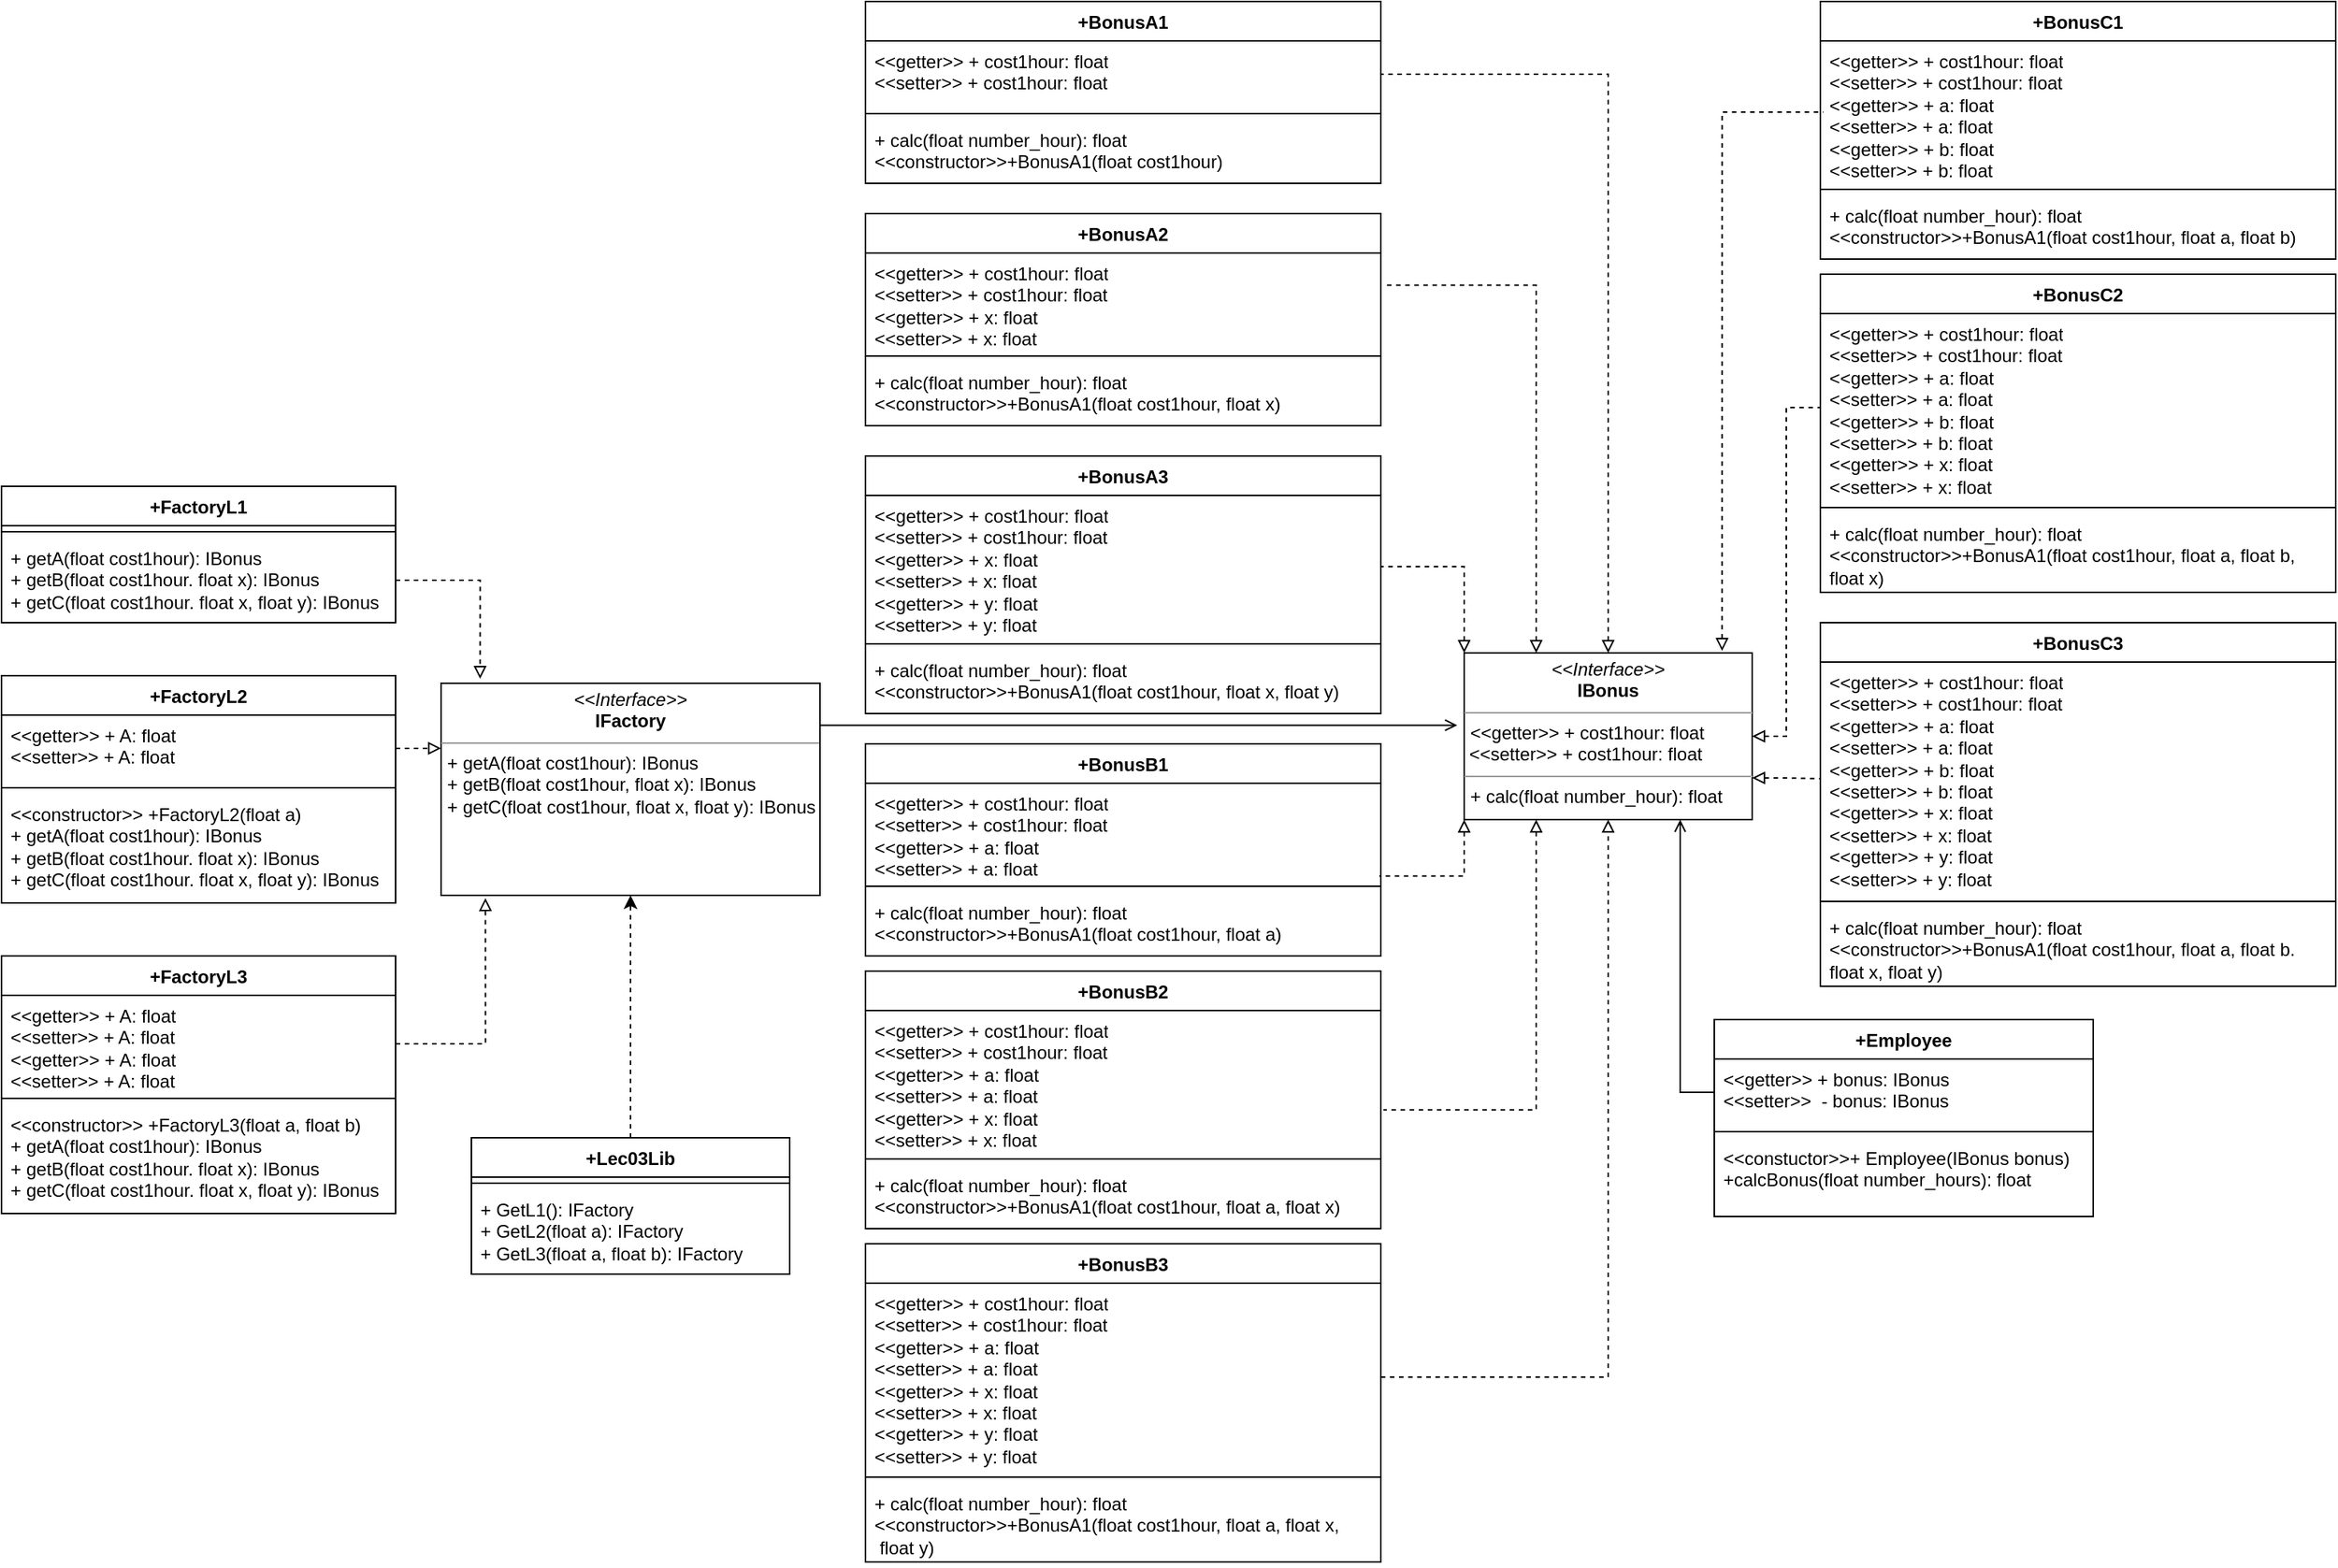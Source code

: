 <mxfile version="22.1.11" type="device">
  <diagram id="C5RBs43oDa-KdzZeNtuy" name="Page-1">
    <mxGraphModel dx="2061" dy="737" grid="1" gridSize="10" guides="1" tooltips="1" connect="1" arrows="1" fold="1" page="1" pageScale="1" pageWidth="827" pageHeight="1169" math="0" shadow="0">
      <root>
        <mxCell id="WIyWlLk6GJQsqaUBKTNV-0" />
        <mxCell id="WIyWlLk6GJQsqaUBKTNV-1" parent="WIyWlLk6GJQsqaUBKTNV-0" />
        <mxCell id="Y8AYKER-4ykgcsgwfJ3c-0" value="+BonusA1" style="swimlane;fontStyle=1;align=center;verticalAlign=top;childLayout=stackLayout;horizontal=1;startSize=26;horizontalStack=0;resizeParent=1;resizeParentMax=0;resizeLast=0;collapsible=1;marginBottom=0;whiteSpace=wrap;html=1;" parent="WIyWlLk6GJQsqaUBKTNV-1" vertex="1">
          <mxGeometry x="410" y="40" width="340" height="120" as="geometry" />
        </mxCell>
        <mxCell id="Y8AYKER-4ykgcsgwfJ3c-1" value="&amp;lt;&amp;lt;getter&amp;gt;&amp;gt; + cost1hour: float&lt;div style=&quot;border-color: var(--border-color);&quot;&gt;&amp;lt;&amp;lt;setter&amp;gt;&amp;gt; + cost1hour: float&lt;/div&gt;" style="text;strokeColor=none;fillColor=none;align=left;verticalAlign=top;spacingLeft=4;spacingRight=4;overflow=hidden;rotatable=0;points=[[0,0.5],[1,0.5]];portConstraint=eastwest;whiteSpace=wrap;html=1;" parent="Y8AYKER-4ykgcsgwfJ3c-0" vertex="1">
          <mxGeometry y="26" width="340" height="44" as="geometry" />
        </mxCell>
        <mxCell id="Y8AYKER-4ykgcsgwfJ3c-2" value="" style="line;strokeWidth=1;fillColor=none;align=left;verticalAlign=middle;spacingTop=-1;spacingLeft=3;spacingRight=3;rotatable=0;labelPosition=right;points=[];portConstraint=eastwest;strokeColor=inherit;" parent="Y8AYKER-4ykgcsgwfJ3c-0" vertex="1">
          <mxGeometry y="70" width="340" height="8" as="geometry" />
        </mxCell>
        <mxCell id="Y8AYKER-4ykgcsgwfJ3c-3" value="+ calc(float number_hour): float&lt;br&gt;&amp;lt;&amp;lt;constructor&amp;gt;&amp;gt;+BonusA1(float cost1hour)" style="text;strokeColor=none;fillColor=none;align=left;verticalAlign=top;spacingLeft=4;spacingRight=4;overflow=hidden;rotatable=0;points=[[0,0.5],[1,0.5]];portConstraint=eastwest;whiteSpace=wrap;html=1;" parent="Y8AYKER-4ykgcsgwfJ3c-0" vertex="1">
          <mxGeometry y="78" width="340" height="42" as="geometry" />
        </mxCell>
        <mxCell id="Y8AYKER-4ykgcsgwfJ3c-12" value="+BonusA2" style="swimlane;fontStyle=1;align=center;verticalAlign=top;childLayout=stackLayout;horizontal=1;startSize=26;horizontalStack=0;resizeParent=1;resizeParentMax=0;resizeLast=0;collapsible=1;marginBottom=0;whiteSpace=wrap;html=1;" parent="WIyWlLk6GJQsqaUBKTNV-1" vertex="1">
          <mxGeometry x="410" y="180" width="340" height="140" as="geometry" />
        </mxCell>
        <mxCell id="Y8AYKER-4ykgcsgwfJ3c-13" value="&amp;lt;&amp;lt;getter&amp;gt;&amp;gt; + cost1hour: float&lt;div style=&quot;border-color: var(--border-color);&quot;&gt;&amp;lt;&amp;lt;setter&amp;gt;&amp;gt; + cost1hour: float&lt;/div&gt;&amp;lt;&amp;lt;getter&amp;gt;&amp;gt; + x: float&lt;div style=&quot;border-color: var(--border-color);&quot;&gt;&amp;lt;&amp;lt;setter&amp;gt;&amp;gt; + x: float&lt;/div&gt;" style="text;strokeColor=none;fillColor=none;align=left;verticalAlign=top;spacingLeft=4;spacingRight=4;overflow=hidden;rotatable=0;points=[[0,0.5],[1,0.5]];portConstraint=eastwest;whiteSpace=wrap;html=1;" parent="Y8AYKER-4ykgcsgwfJ3c-12" vertex="1">
          <mxGeometry y="26" width="340" height="64" as="geometry" />
        </mxCell>
        <mxCell id="Y8AYKER-4ykgcsgwfJ3c-14" value="" style="line;strokeWidth=1;fillColor=none;align=left;verticalAlign=middle;spacingTop=-1;spacingLeft=3;spacingRight=3;rotatable=0;labelPosition=right;points=[];portConstraint=eastwest;strokeColor=inherit;" parent="Y8AYKER-4ykgcsgwfJ3c-12" vertex="1">
          <mxGeometry y="90" width="340" height="8" as="geometry" />
        </mxCell>
        <mxCell id="Y8AYKER-4ykgcsgwfJ3c-15" value="+ calc(float number_hour): float&lt;br&gt;&amp;lt;&amp;lt;constructor&amp;gt;&amp;gt;+BonusA1(float cost1hour, float x)" style="text;strokeColor=none;fillColor=none;align=left;verticalAlign=top;spacingLeft=4;spacingRight=4;overflow=hidden;rotatable=0;points=[[0,0.5],[1,0.5]];portConstraint=eastwest;whiteSpace=wrap;html=1;" parent="Y8AYKER-4ykgcsgwfJ3c-12" vertex="1">
          <mxGeometry y="98" width="340" height="42" as="geometry" />
        </mxCell>
        <mxCell id="Y8AYKER-4ykgcsgwfJ3c-16" value="+BonusA3" style="swimlane;fontStyle=1;align=center;verticalAlign=top;childLayout=stackLayout;horizontal=1;startSize=26;horizontalStack=0;resizeParent=1;resizeParentMax=0;resizeLast=0;collapsible=1;marginBottom=0;whiteSpace=wrap;html=1;" parent="WIyWlLk6GJQsqaUBKTNV-1" vertex="1">
          <mxGeometry x="410" y="340" width="340" height="170" as="geometry" />
        </mxCell>
        <mxCell id="Y8AYKER-4ykgcsgwfJ3c-17" value="&amp;lt;&amp;lt;getter&amp;gt;&amp;gt; + cost1hour: float&lt;div style=&quot;border-color: var(--border-color);&quot;&gt;&amp;lt;&amp;lt;setter&amp;gt;&amp;gt; + cost1hour: float&lt;/div&gt;&amp;lt;&amp;lt;getter&amp;gt;&amp;gt; + x: float&lt;div style=&quot;border-color: var(--border-color);&quot;&gt;&amp;lt;&amp;lt;setter&amp;gt;&amp;gt; + x: float&lt;/div&gt;&lt;div style=&quot;border-color: var(--border-color);&quot;&gt;&amp;lt;&amp;lt;getter&amp;gt;&amp;gt; + y: float&lt;div style=&quot;border-color: var(--border-color);&quot;&gt;&amp;lt;&amp;lt;setter&amp;gt;&amp;gt; + y: float&lt;/div&gt;&lt;/div&gt;" style="text;strokeColor=none;fillColor=none;align=left;verticalAlign=top;spacingLeft=4;spacingRight=4;overflow=hidden;rotatable=0;points=[[0,0.5],[1,0.5]];portConstraint=eastwest;whiteSpace=wrap;html=1;" parent="Y8AYKER-4ykgcsgwfJ3c-16" vertex="1">
          <mxGeometry y="26" width="340" height="94" as="geometry" />
        </mxCell>
        <mxCell id="Y8AYKER-4ykgcsgwfJ3c-18" value="" style="line;strokeWidth=1;fillColor=none;align=left;verticalAlign=middle;spacingTop=-1;spacingLeft=3;spacingRight=3;rotatable=0;labelPosition=right;points=[];portConstraint=eastwest;strokeColor=inherit;" parent="Y8AYKER-4ykgcsgwfJ3c-16" vertex="1">
          <mxGeometry y="120" width="340" height="8" as="geometry" />
        </mxCell>
        <mxCell id="Y8AYKER-4ykgcsgwfJ3c-19" value="+ calc(float number_hour): float&lt;br&gt;&amp;lt;&amp;lt;constructor&amp;gt;&amp;gt;+BonusA1(float cost1hour, float x, float y)" style="text;strokeColor=none;fillColor=none;align=left;verticalAlign=top;spacingLeft=4;spacingRight=4;overflow=hidden;rotatable=0;points=[[0,0.5],[1,0.5]];portConstraint=eastwest;whiteSpace=wrap;html=1;" parent="Y8AYKER-4ykgcsgwfJ3c-16" vertex="1">
          <mxGeometry y="128" width="340" height="42" as="geometry" />
        </mxCell>
        <mxCell id="Y8AYKER-4ykgcsgwfJ3c-20" value="+BonusB1" style="swimlane;fontStyle=1;align=center;verticalAlign=top;childLayout=stackLayout;horizontal=1;startSize=26;horizontalStack=0;resizeParent=1;resizeParentMax=0;resizeLast=0;collapsible=1;marginBottom=0;whiteSpace=wrap;html=1;" parent="WIyWlLk6GJQsqaUBKTNV-1" vertex="1">
          <mxGeometry x="410" y="530" width="340" height="140" as="geometry" />
        </mxCell>
        <mxCell id="Y8AYKER-4ykgcsgwfJ3c-21" value="&amp;lt;&amp;lt;getter&amp;gt;&amp;gt; + cost1hour: float&lt;div style=&quot;border-color: var(--border-color);&quot;&gt;&amp;lt;&amp;lt;setter&amp;gt;&amp;gt; + cost1hour: float&lt;/div&gt;&lt;div style=&quot;border-color: var(--border-color);&quot;&gt;&amp;lt;&amp;lt;getter&amp;gt;&amp;gt; + a: float&lt;div style=&quot;border-color: var(--border-color);&quot;&gt;&amp;lt;&amp;lt;setter&amp;gt;&amp;gt; + a: float&lt;/div&gt;&lt;/div&gt;" style="text;strokeColor=none;fillColor=none;align=left;verticalAlign=top;spacingLeft=4;spacingRight=4;overflow=hidden;rotatable=0;points=[[0,0.5],[1,0.5]];portConstraint=eastwest;whiteSpace=wrap;html=1;" parent="Y8AYKER-4ykgcsgwfJ3c-20" vertex="1">
          <mxGeometry y="26" width="340" height="64" as="geometry" />
        </mxCell>
        <mxCell id="Y8AYKER-4ykgcsgwfJ3c-22" value="" style="line;strokeWidth=1;fillColor=none;align=left;verticalAlign=middle;spacingTop=-1;spacingLeft=3;spacingRight=3;rotatable=0;labelPosition=right;points=[];portConstraint=eastwest;strokeColor=inherit;" parent="Y8AYKER-4ykgcsgwfJ3c-20" vertex="1">
          <mxGeometry y="90" width="340" height="8" as="geometry" />
        </mxCell>
        <mxCell id="Y8AYKER-4ykgcsgwfJ3c-23" value="+ calc(float number_hour): float&lt;br&gt;&amp;lt;&amp;lt;constructor&amp;gt;&amp;gt;+BonusA1(float cost1hour, float a)" style="text;strokeColor=none;fillColor=none;align=left;verticalAlign=top;spacingLeft=4;spacingRight=4;overflow=hidden;rotatable=0;points=[[0,0.5],[1,0.5]];portConstraint=eastwest;whiteSpace=wrap;html=1;" parent="Y8AYKER-4ykgcsgwfJ3c-20" vertex="1">
          <mxGeometry y="98" width="340" height="42" as="geometry" />
        </mxCell>
        <mxCell id="Y8AYKER-4ykgcsgwfJ3c-24" value="+BonusB2" style="swimlane;fontStyle=1;align=center;verticalAlign=top;childLayout=stackLayout;horizontal=1;startSize=26;horizontalStack=0;resizeParent=1;resizeParentMax=0;resizeLast=0;collapsible=1;marginBottom=0;whiteSpace=wrap;html=1;" parent="WIyWlLk6GJQsqaUBKTNV-1" vertex="1">
          <mxGeometry x="410" y="680" width="340" height="170" as="geometry" />
        </mxCell>
        <mxCell id="Y8AYKER-4ykgcsgwfJ3c-25" value="&amp;lt;&amp;lt;getter&amp;gt;&amp;gt; + cost1hour: float&lt;div style=&quot;border-color: var(--border-color);&quot;&gt;&amp;lt;&amp;lt;setter&amp;gt;&amp;gt; + cost1hour: float&lt;/div&gt;&lt;div style=&quot;border-color: var(--border-color);&quot;&gt;&amp;lt;&amp;lt;getter&amp;gt;&amp;gt; + a: float&lt;div style=&quot;border-color: var(--border-color);&quot;&gt;&amp;lt;&amp;lt;setter&amp;gt;&amp;gt; + a: float&lt;/div&gt;&lt;/div&gt;&amp;lt;&amp;lt;getter&amp;gt;&amp;gt; + x: float&lt;div style=&quot;border-color: var(--border-color);&quot;&gt;&amp;lt;&amp;lt;setter&amp;gt;&amp;gt; + x: float&lt;/div&gt;" style="text;strokeColor=none;fillColor=none;align=left;verticalAlign=top;spacingLeft=4;spacingRight=4;overflow=hidden;rotatable=0;points=[[0,0.5],[1,0.5]];portConstraint=eastwest;whiteSpace=wrap;html=1;" parent="Y8AYKER-4ykgcsgwfJ3c-24" vertex="1">
          <mxGeometry y="26" width="340" height="94" as="geometry" />
        </mxCell>
        <mxCell id="Y8AYKER-4ykgcsgwfJ3c-26" value="" style="line;strokeWidth=1;fillColor=none;align=left;verticalAlign=middle;spacingTop=-1;spacingLeft=3;spacingRight=3;rotatable=0;labelPosition=right;points=[];portConstraint=eastwest;strokeColor=inherit;" parent="Y8AYKER-4ykgcsgwfJ3c-24" vertex="1">
          <mxGeometry y="120" width="340" height="8" as="geometry" />
        </mxCell>
        <mxCell id="Y8AYKER-4ykgcsgwfJ3c-27" value="+ calc(float number_hour): float&lt;br&gt;&amp;lt;&amp;lt;constructor&amp;gt;&amp;gt;+BonusA1(float cost1hour, float a, float x)" style="text;strokeColor=none;fillColor=none;align=left;verticalAlign=top;spacingLeft=4;spacingRight=4;overflow=hidden;rotatable=0;points=[[0,0.5],[1,0.5]];portConstraint=eastwest;whiteSpace=wrap;html=1;" parent="Y8AYKER-4ykgcsgwfJ3c-24" vertex="1">
          <mxGeometry y="128" width="340" height="42" as="geometry" />
        </mxCell>
        <mxCell id="Y8AYKER-4ykgcsgwfJ3c-28" value="+BonusB3" style="swimlane;fontStyle=1;align=center;verticalAlign=top;childLayout=stackLayout;horizontal=1;startSize=26;horizontalStack=0;resizeParent=1;resizeParentMax=0;resizeLast=0;collapsible=1;marginBottom=0;whiteSpace=wrap;html=1;" parent="WIyWlLk6GJQsqaUBKTNV-1" vertex="1">
          <mxGeometry x="410" y="860" width="340" height="210" as="geometry" />
        </mxCell>
        <mxCell id="Y8AYKER-4ykgcsgwfJ3c-29" value="&amp;lt;&amp;lt;getter&amp;gt;&amp;gt; + cost1hour: float&lt;div style=&quot;border-color: var(--border-color);&quot;&gt;&amp;lt;&amp;lt;setter&amp;gt;&amp;gt; + cost1hour: float&lt;/div&gt;&lt;div style=&quot;border-color: var(--border-color);&quot;&gt;&amp;lt;&amp;lt;getter&amp;gt;&amp;gt; + a: float&lt;div style=&quot;border-color: var(--border-color);&quot;&gt;&amp;lt;&amp;lt;setter&amp;gt;&amp;gt; + a: float&lt;/div&gt;&lt;/div&gt;&amp;lt;&amp;lt;getter&amp;gt;&amp;gt; + x: float&lt;div style=&quot;border-color: var(--border-color);&quot;&gt;&amp;lt;&amp;lt;setter&amp;gt;&amp;gt; + x: float&lt;/div&gt;&lt;div style=&quot;border-color: var(--border-color);&quot;&gt;&amp;lt;&amp;lt;getter&amp;gt;&amp;gt; + y: float&lt;div style=&quot;border-color: var(--border-color);&quot;&gt;&amp;lt;&amp;lt;setter&amp;gt;&amp;gt; + y: float&lt;/div&gt;&lt;/div&gt;" style="text;strokeColor=none;fillColor=none;align=left;verticalAlign=top;spacingLeft=4;spacingRight=4;overflow=hidden;rotatable=0;points=[[0,0.5],[1,0.5]];portConstraint=eastwest;whiteSpace=wrap;html=1;" parent="Y8AYKER-4ykgcsgwfJ3c-28" vertex="1">
          <mxGeometry y="26" width="340" height="124" as="geometry" />
        </mxCell>
        <mxCell id="Y8AYKER-4ykgcsgwfJ3c-30" value="" style="line;strokeWidth=1;fillColor=none;align=left;verticalAlign=middle;spacingTop=-1;spacingLeft=3;spacingRight=3;rotatable=0;labelPosition=right;points=[];portConstraint=eastwest;strokeColor=inherit;" parent="Y8AYKER-4ykgcsgwfJ3c-28" vertex="1">
          <mxGeometry y="150" width="340" height="8" as="geometry" />
        </mxCell>
        <mxCell id="Y8AYKER-4ykgcsgwfJ3c-31" value="+ calc(float number_hour): float&lt;br&gt;&amp;lt;&amp;lt;constructor&amp;gt;&amp;gt;+BonusA1(float cost1hour, float a, float x,&lt;br&gt;&amp;nbsp;float y)" style="text;strokeColor=none;fillColor=none;align=left;verticalAlign=top;spacingLeft=4;spacingRight=4;overflow=hidden;rotatable=0;points=[[0,0.5],[1,0.5]];portConstraint=eastwest;whiteSpace=wrap;html=1;" parent="Y8AYKER-4ykgcsgwfJ3c-28" vertex="1">
          <mxGeometry y="158" width="340" height="52" as="geometry" />
        </mxCell>
        <mxCell id="Y8AYKER-4ykgcsgwfJ3c-32" value="+BonusC1" style="swimlane;fontStyle=1;align=center;verticalAlign=top;childLayout=stackLayout;horizontal=1;startSize=26;horizontalStack=0;resizeParent=1;resizeParentMax=0;resizeLast=0;collapsible=1;marginBottom=0;whiteSpace=wrap;html=1;" parent="WIyWlLk6GJQsqaUBKTNV-1" vertex="1">
          <mxGeometry x="1040" y="40" width="340" height="170" as="geometry" />
        </mxCell>
        <mxCell id="Y8AYKER-4ykgcsgwfJ3c-33" value="&amp;lt;&amp;lt;getter&amp;gt;&amp;gt; + cost1hour: float&lt;div style=&quot;border-color: var(--border-color);&quot;&gt;&amp;lt;&amp;lt;setter&amp;gt;&amp;gt; + cost1hour: float&lt;/div&gt;&lt;div style=&quot;border-color: var(--border-color);&quot;&gt;&amp;lt;&amp;lt;getter&amp;gt;&amp;gt; + a: float&lt;div style=&quot;border-color: var(--border-color);&quot;&gt;&amp;lt;&amp;lt;setter&amp;gt;&amp;gt; + a: float&lt;/div&gt;&lt;div style=&quot;border-color: var(--border-color);&quot;&gt;&amp;lt;&amp;lt;getter&amp;gt;&amp;gt; + b: float&lt;div style=&quot;border-color: var(--border-color);&quot;&gt;&amp;lt;&amp;lt;setter&amp;gt;&amp;gt; + b: float&lt;/div&gt;&lt;/div&gt;&lt;/div&gt;" style="text;strokeColor=none;fillColor=none;align=left;verticalAlign=top;spacingLeft=4;spacingRight=4;overflow=hidden;rotatable=0;points=[[0,0.5],[1,0.5]];portConstraint=eastwest;whiteSpace=wrap;html=1;" parent="Y8AYKER-4ykgcsgwfJ3c-32" vertex="1">
          <mxGeometry y="26" width="340" height="94" as="geometry" />
        </mxCell>
        <mxCell id="Y8AYKER-4ykgcsgwfJ3c-34" value="" style="line;strokeWidth=1;fillColor=none;align=left;verticalAlign=middle;spacingTop=-1;spacingLeft=3;spacingRight=3;rotatable=0;labelPosition=right;points=[];portConstraint=eastwest;strokeColor=inherit;" parent="Y8AYKER-4ykgcsgwfJ3c-32" vertex="1">
          <mxGeometry y="120" width="340" height="8" as="geometry" />
        </mxCell>
        <mxCell id="Y8AYKER-4ykgcsgwfJ3c-35" value="+ calc(float number_hour): float&lt;br&gt;&amp;lt;&amp;lt;constructor&amp;gt;&amp;gt;+BonusA1(float cost1hour, float a, float b)" style="text;strokeColor=none;fillColor=none;align=left;verticalAlign=top;spacingLeft=4;spacingRight=4;overflow=hidden;rotatable=0;points=[[0,0.5],[1,0.5]];portConstraint=eastwest;whiteSpace=wrap;html=1;" parent="Y8AYKER-4ykgcsgwfJ3c-32" vertex="1">
          <mxGeometry y="128" width="340" height="42" as="geometry" />
        </mxCell>
        <mxCell id="Y8AYKER-4ykgcsgwfJ3c-36" value="+BonusC2" style="swimlane;fontStyle=1;align=center;verticalAlign=top;childLayout=stackLayout;horizontal=1;startSize=26;horizontalStack=0;resizeParent=1;resizeParentMax=0;resizeLast=0;collapsible=1;marginBottom=0;whiteSpace=wrap;html=1;" parent="WIyWlLk6GJQsqaUBKTNV-1" vertex="1">
          <mxGeometry x="1040" y="220" width="340" height="210" as="geometry" />
        </mxCell>
        <mxCell id="Y8AYKER-4ykgcsgwfJ3c-37" value="&amp;lt;&amp;lt;getter&amp;gt;&amp;gt; + cost1hour: float&lt;div style=&quot;border-color: var(--border-color);&quot;&gt;&amp;lt;&amp;lt;setter&amp;gt;&amp;gt; + cost1hour: float&lt;/div&gt;&lt;div style=&quot;border-color: var(--border-color);&quot;&gt;&amp;lt;&amp;lt;getter&amp;gt;&amp;gt; + a: float&lt;div style=&quot;border-color: var(--border-color);&quot;&gt;&amp;lt;&amp;lt;setter&amp;gt;&amp;gt; + a: float&lt;/div&gt;&lt;div style=&quot;border-color: var(--border-color);&quot;&gt;&amp;lt;&amp;lt;getter&amp;gt;&amp;gt; + b: float&lt;div style=&quot;border-color: var(--border-color);&quot;&gt;&amp;lt;&amp;lt;setter&amp;gt;&amp;gt; + b: float&lt;/div&gt;&lt;/div&gt;&lt;/div&gt;&amp;lt;&amp;lt;getter&amp;gt;&amp;gt; + x: float&lt;div style=&quot;border-color: var(--border-color);&quot;&gt;&amp;lt;&amp;lt;setter&amp;gt;&amp;gt; + x: float&lt;/div&gt;" style="text;strokeColor=none;fillColor=none;align=left;verticalAlign=top;spacingLeft=4;spacingRight=4;overflow=hidden;rotatable=0;points=[[0,0.5],[1,0.5]];portConstraint=eastwest;whiteSpace=wrap;html=1;" parent="Y8AYKER-4ykgcsgwfJ3c-36" vertex="1">
          <mxGeometry y="26" width="340" height="124" as="geometry" />
        </mxCell>
        <mxCell id="Y8AYKER-4ykgcsgwfJ3c-38" value="" style="line;strokeWidth=1;fillColor=none;align=left;verticalAlign=middle;spacingTop=-1;spacingLeft=3;spacingRight=3;rotatable=0;labelPosition=right;points=[];portConstraint=eastwest;strokeColor=inherit;" parent="Y8AYKER-4ykgcsgwfJ3c-36" vertex="1">
          <mxGeometry y="150" width="340" height="8" as="geometry" />
        </mxCell>
        <mxCell id="Y8AYKER-4ykgcsgwfJ3c-39" value="+ calc(float number_hour): float&lt;br&gt;&amp;lt;&amp;lt;constructor&amp;gt;&amp;gt;+BonusA1(float cost1hour, float a, float b, float x)" style="text;strokeColor=none;fillColor=none;align=left;verticalAlign=top;spacingLeft=4;spacingRight=4;overflow=hidden;rotatable=0;points=[[0,0.5],[1,0.5]];portConstraint=eastwest;whiteSpace=wrap;html=1;" parent="Y8AYKER-4ykgcsgwfJ3c-36" vertex="1">
          <mxGeometry y="158" width="340" height="52" as="geometry" />
        </mxCell>
        <mxCell id="Y8AYKER-4ykgcsgwfJ3c-40" value="+BonusC3" style="swimlane;fontStyle=1;align=center;verticalAlign=top;childLayout=stackLayout;horizontal=1;startSize=26;horizontalStack=0;resizeParent=1;resizeParentMax=0;resizeLast=0;collapsible=1;marginBottom=0;whiteSpace=wrap;html=1;" parent="WIyWlLk6GJQsqaUBKTNV-1" vertex="1">
          <mxGeometry x="1040" y="450" width="340" height="240" as="geometry" />
        </mxCell>
        <mxCell id="Y8AYKER-4ykgcsgwfJ3c-41" value="&amp;lt;&amp;lt;getter&amp;gt;&amp;gt; + cost1hour: float&lt;div style=&quot;border-color: var(--border-color);&quot;&gt;&amp;lt;&amp;lt;setter&amp;gt;&amp;gt; + cost1hour: float&lt;/div&gt;&lt;div style=&quot;border-color: var(--border-color);&quot;&gt;&amp;lt;&amp;lt;getter&amp;gt;&amp;gt; + a: float&lt;div style=&quot;border-color: var(--border-color);&quot;&gt;&amp;lt;&amp;lt;setter&amp;gt;&amp;gt; + a: float&lt;/div&gt;&lt;div style=&quot;border-color: var(--border-color);&quot;&gt;&amp;lt;&amp;lt;getter&amp;gt;&amp;gt; + b: float&lt;div style=&quot;border-color: var(--border-color);&quot;&gt;&amp;lt;&amp;lt;setter&amp;gt;&amp;gt; + b: float&lt;/div&gt;&lt;/div&gt;&lt;/div&gt;&amp;lt;&amp;lt;getter&amp;gt;&amp;gt; + x: float&lt;div style=&quot;border-color: var(--border-color);&quot;&gt;&amp;lt;&amp;lt;setter&amp;gt;&amp;gt; + x: float&lt;/div&gt;&lt;div style=&quot;border-color: var(--border-color);&quot;&gt;&amp;lt;&amp;lt;getter&amp;gt;&amp;gt; + y: float&lt;div style=&quot;border-color: var(--border-color);&quot;&gt;&amp;lt;&amp;lt;setter&amp;gt;&amp;gt; + y: float&lt;/div&gt;&lt;/div&gt;" style="text;strokeColor=none;fillColor=none;align=left;verticalAlign=top;spacingLeft=4;spacingRight=4;overflow=hidden;rotatable=0;points=[[0,0.5],[1,0.5]];portConstraint=eastwest;whiteSpace=wrap;html=1;" parent="Y8AYKER-4ykgcsgwfJ3c-40" vertex="1">
          <mxGeometry y="26" width="340" height="154" as="geometry" />
        </mxCell>
        <mxCell id="Y8AYKER-4ykgcsgwfJ3c-42" value="" style="line;strokeWidth=1;fillColor=none;align=left;verticalAlign=middle;spacingTop=-1;spacingLeft=3;spacingRight=3;rotatable=0;labelPosition=right;points=[];portConstraint=eastwest;strokeColor=inherit;" parent="Y8AYKER-4ykgcsgwfJ3c-40" vertex="1">
          <mxGeometry y="180" width="340" height="8" as="geometry" />
        </mxCell>
        <mxCell id="Y8AYKER-4ykgcsgwfJ3c-43" value="+ calc(float number_hour): float&lt;br&gt;&amp;lt;&amp;lt;constructor&amp;gt;&amp;gt;+BonusA1(float cost1hour, float a, float b. float x,&amp;nbsp;float y)" style="text;strokeColor=none;fillColor=none;align=left;verticalAlign=top;spacingLeft=4;spacingRight=4;overflow=hidden;rotatable=0;points=[[0,0.5],[1,0.5]];portConstraint=eastwest;whiteSpace=wrap;html=1;" parent="Y8AYKER-4ykgcsgwfJ3c-40" vertex="1">
          <mxGeometry y="188" width="340" height="52" as="geometry" />
        </mxCell>
        <mxCell id="Y8AYKER-4ykgcsgwfJ3c-51" style="edgeStyle=orthogonalEdgeStyle;rounded=0;orthogonalLoop=1;jettySize=auto;html=1;exitX=0.885;exitY=-0.012;exitDx=0;exitDy=0;entryX=0;entryY=0.5;entryDx=0;entryDy=0;dashed=1;endArrow=none;endFill=0;exitPerimeter=0;startArrow=block;startFill=0;" parent="WIyWlLk6GJQsqaUBKTNV-1" edge="1">
          <mxGeometry relative="1" as="geometry">
            <mxPoint x="975.15" y="468.68" as="sourcePoint" />
            <mxPoint x="1042" y="113.0" as="targetPoint" />
            <Array as="points">
              <mxPoint x="975" y="113" />
            </Array>
          </mxGeometry>
        </mxCell>
        <mxCell id="Y8AYKER-4ykgcsgwfJ3c-52" style="edgeStyle=orthogonalEdgeStyle;rounded=0;orthogonalLoop=1;jettySize=auto;html=1;exitX=1;exitY=0.5;exitDx=0;exitDy=0;entryX=0;entryY=0.5;entryDx=0;entryDy=0;dashed=1;endArrow=none;endFill=0;startArrow=block;startFill=0;" parent="WIyWlLk6GJQsqaUBKTNV-1" source="Y8AYKER-4ykgcsgwfJ3c-50" target="Y8AYKER-4ykgcsgwfJ3c-37" edge="1">
          <mxGeometry relative="1" as="geometry" />
        </mxCell>
        <mxCell id="Y8AYKER-4ykgcsgwfJ3c-53" style="edgeStyle=orthogonalEdgeStyle;rounded=0;orthogonalLoop=1;jettySize=auto;html=1;exitX=1;exitY=0.75;exitDx=0;exitDy=0;entryX=0;entryY=0.5;entryDx=0;entryDy=0;dashed=1;endArrow=none;endFill=0;startArrow=block;startFill=0;" parent="WIyWlLk6GJQsqaUBKTNV-1" source="Y8AYKER-4ykgcsgwfJ3c-50" target="Y8AYKER-4ykgcsgwfJ3c-41" edge="1">
          <mxGeometry relative="1" as="geometry" />
        </mxCell>
        <mxCell id="Y8AYKER-4ykgcsgwfJ3c-54" style="edgeStyle=orthogonalEdgeStyle;rounded=0;orthogonalLoop=1;jettySize=auto;html=1;exitX=0.5;exitY=0;exitDx=0;exitDy=0;entryX=1;entryY=0.5;entryDx=0;entryDy=0;dashed=1;endArrow=none;endFill=0;startArrow=block;startFill=0;" parent="WIyWlLk6GJQsqaUBKTNV-1" source="Y8AYKER-4ykgcsgwfJ3c-50" target="Y8AYKER-4ykgcsgwfJ3c-1" edge="1">
          <mxGeometry relative="1" as="geometry" />
        </mxCell>
        <mxCell id="Y8AYKER-4ykgcsgwfJ3c-56" style="edgeStyle=orthogonalEdgeStyle;rounded=0;orthogonalLoop=1;jettySize=auto;html=1;exitX=0;exitY=0;exitDx=0;exitDy=0;dashed=1;endArrow=none;endFill=0;startArrow=block;startFill=0;" parent="WIyWlLk6GJQsqaUBKTNV-1" source="Y8AYKER-4ykgcsgwfJ3c-50" target="Y8AYKER-4ykgcsgwfJ3c-17" edge="1">
          <mxGeometry relative="1" as="geometry" />
        </mxCell>
        <mxCell id="Y8AYKER-4ykgcsgwfJ3c-57" style="edgeStyle=orthogonalEdgeStyle;rounded=0;orthogonalLoop=1;jettySize=auto;html=1;exitX=0;exitY=1;exitDx=0;exitDy=0;entryX=0.997;entryY=0.958;entryDx=0;entryDy=0;dashed=1;endArrow=none;endFill=0;startArrow=block;startFill=0;entryPerimeter=0;" parent="WIyWlLk6GJQsqaUBKTNV-1" source="Y8AYKER-4ykgcsgwfJ3c-50" target="Y8AYKER-4ykgcsgwfJ3c-21" edge="1">
          <mxGeometry relative="1" as="geometry" />
        </mxCell>
        <mxCell id="Y8AYKER-4ykgcsgwfJ3c-50" value="&lt;p style=&quot;margin:0px;margin-top:4px;text-align:center;&quot;&gt;&lt;i&gt;&amp;lt;&amp;lt;Interface&amp;gt;&amp;gt;&lt;/i&gt;&lt;br&gt;&lt;b&gt;IBonus&lt;/b&gt;&lt;/p&gt;&lt;hr size=&quot;1&quot;&gt;&lt;p style=&quot;margin:0px;margin-left:4px;&quot;&gt;&amp;lt;&amp;lt;getter&amp;gt;&amp;gt; + cost1hour: float&lt;/p&gt;&lt;div style=&quot;border-color: var(--border-color);&quot;&gt;&amp;nbsp;&amp;lt;&amp;lt;setter&amp;gt;&amp;gt; + cost1hour: float&lt;/div&gt;&lt;hr size=&quot;1&quot;&gt;&lt;p style=&quot;margin:0px;margin-left:4px;&quot;&gt;+ calc(float number_hour): float&lt;br&gt;&lt;/p&gt;" style="verticalAlign=top;align=left;overflow=fill;fontSize=12;fontFamily=Helvetica;html=1;whiteSpace=wrap;" parent="WIyWlLk6GJQsqaUBKTNV-1" vertex="1">
          <mxGeometry x="805" y="470" width="190" height="110" as="geometry" />
        </mxCell>
        <mxCell id="Y8AYKER-4ykgcsgwfJ3c-55" style="edgeStyle=orthogonalEdgeStyle;rounded=0;orthogonalLoop=1;jettySize=auto;html=1;exitX=0.25;exitY=0;exitDx=0;exitDy=0;entryX=1.005;entryY=0.333;entryDx=0;entryDy=0;entryPerimeter=0;dashed=1;endArrow=none;endFill=0;startArrow=block;startFill=0;" parent="WIyWlLk6GJQsqaUBKTNV-1" source="Y8AYKER-4ykgcsgwfJ3c-50" target="Y8AYKER-4ykgcsgwfJ3c-13" edge="1">
          <mxGeometry relative="1" as="geometry" />
        </mxCell>
        <mxCell id="Y8AYKER-4ykgcsgwfJ3c-58" style="edgeStyle=orthogonalEdgeStyle;rounded=0;orthogonalLoop=1;jettySize=auto;html=1;exitX=0.25;exitY=1;exitDx=0;exitDy=0;entryX=1.005;entryY=0.698;entryDx=0;entryDy=0;entryPerimeter=0;dashed=1;startArrow=block;startFill=0;endArrow=none;endFill=0;" parent="WIyWlLk6GJQsqaUBKTNV-1" source="Y8AYKER-4ykgcsgwfJ3c-50" target="Y8AYKER-4ykgcsgwfJ3c-25" edge="1">
          <mxGeometry relative="1" as="geometry" />
        </mxCell>
        <mxCell id="Y8AYKER-4ykgcsgwfJ3c-59" style="edgeStyle=orthogonalEdgeStyle;rounded=0;orthogonalLoop=1;jettySize=auto;html=1;exitX=1;exitY=0.5;exitDx=0;exitDy=0;entryX=0.5;entryY=1;entryDx=0;entryDy=0;endArrow=block;endFill=0;dashed=1;" parent="WIyWlLk6GJQsqaUBKTNV-1" source="Y8AYKER-4ykgcsgwfJ3c-29" target="Y8AYKER-4ykgcsgwfJ3c-50" edge="1">
          <mxGeometry relative="1" as="geometry" />
        </mxCell>
        <mxCell id="XnEg0F03Iwuog49N5OHy-0" value="&lt;p style=&quot;margin:0px;margin-top:4px;text-align:center;&quot;&gt;&lt;i&gt;&amp;lt;&amp;lt;Interface&amp;gt;&amp;gt;&lt;/i&gt;&lt;br&gt;&lt;b&gt;IFactory&lt;/b&gt;&lt;/p&gt;&lt;hr size=&quot;1&quot;&gt;&lt;p style=&quot;margin:0px;margin-left:4px;&quot;&gt;+ getA(float cost1hour): IBonus&lt;br&gt;+ getB(float cost1hour, float x): IBonus&lt;/p&gt;&lt;p style=&quot;margin:0px;margin-left:4px;&quot;&gt;+ getC(float cost1hour, float x, float y): IBonus&lt;/p&gt;" style="verticalAlign=top;align=left;overflow=fill;fontSize=12;fontFamily=Helvetica;html=1;whiteSpace=wrap;" vertex="1" parent="WIyWlLk6GJQsqaUBKTNV-1">
          <mxGeometry x="130" y="490" width="250" height="140" as="geometry" />
        </mxCell>
        <mxCell id="XnEg0F03Iwuog49N5OHy-1" style="edgeStyle=orthogonalEdgeStyle;rounded=0;orthogonalLoop=1;jettySize=auto;html=1;exitX=1;exitY=0.5;exitDx=0;exitDy=0;entryX=-0.024;entryY=0.434;entryDx=0;entryDy=0;entryPerimeter=0;endArrow=open;endFill=0;" edge="1" parent="WIyWlLk6GJQsqaUBKTNV-1" source="XnEg0F03Iwuog49N5OHy-0" target="Y8AYKER-4ykgcsgwfJ3c-50">
          <mxGeometry relative="1" as="geometry">
            <Array as="points">
              <mxPoint x="380" y="518" />
            </Array>
          </mxGeometry>
        </mxCell>
        <mxCell id="XnEg0F03Iwuog49N5OHy-2" value="+FactoryL1" style="swimlane;fontStyle=1;align=center;verticalAlign=top;childLayout=stackLayout;horizontal=1;startSize=26;horizontalStack=0;resizeParent=1;resizeParentMax=0;resizeLast=0;collapsible=1;marginBottom=0;whiteSpace=wrap;html=1;" vertex="1" parent="WIyWlLk6GJQsqaUBKTNV-1">
          <mxGeometry x="-160" y="360" width="260" height="90" as="geometry" />
        </mxCell>
        <mxCell id="XnEg0F03Iwuog49N5OHy-4" value="" style="line;strokeWidth=1;fillColor=none;align=left;verticalAlign=middle;spacingTop=-1;spacingLeft=3;spacingRight=3;rotatable=0;labelPosition=right;points=[];portConstraint=eastwest;strokeColor=inherit;" vertex="1" parent="XnEg0F03Iwuog49N5OHy-2">
          <mxGeometry y="26" width="260" height="8" as="geometry" />
        </mxCell>
        <mxCell id="XnEg0F03Iwuog49N5OHy-5" value="+ getA(float cost1hour): IBonus&lt;br&gt;+ getB(float cost1hour. float x): IBonus&lt;br&gt;+ getC(float cost1hour. float x, float y): IBonus" style="text;strokeColor=none;fillColor=none;align=left;verticalAlign=top;spacingLeft=4;spacingRight=4;overflow=hidden;rotatable=0;points=[[0,0.5],[1,0.5]];portConstraint=eastwest;whiteSpace=wrap;html=1;" vertex="1" parent="XnEg0F03Iwuog49N5OHy-2">
          <mxGeometry y="34" width="260" height="56" as="geometry" />
        </mxCell>
        <mxCell id="XnEg0F03Iwuog49N5OHy-10" value="+FactoryL2" style="swimlane;fontStyle=1;align=center;verticalAlign=top;childLayout=stackLayout;horizontal=1;startSize=26;horizontalStack=0;resizeParent=1;resizeParentMax=0;resizeLast=0;collapsible=1;marginBottom=0;whiteSpace=wrap;html=1;" vertex="1" parent="WIyWlLk6GJQsqaUBKTNV-1">
          <mxGeometry x="-160" y="485" width="260" height="150" as="geometry" />
        </mxCell>
        <mxCell id="XnEg0F03Iwuog49N5OHy-11" value="&amp;lt;&amp;lt;getter&amp;gt;&amp;gt; + A: float&lt;div style=&quot;border-color: var(--border-color);&quot;&gt;&amp;lt;&amp;lt;setter&amp;gt;&amp;gt; + A: float&lt;/div&gt;" style="text;strokeColor=none;fillColor=none;align=left;verticalAlign=top;spacingLeft=4;spacingRight=4;overflow=hidden;rotatable=0;points=[[0,0.5],[1,0.5]];portConstraint=eastwest;whiteSpace=wrap;html=1;" vertex="1" parent="XnEg0F03Iwuog49N5OHy-10">
          <mxGeometry y="26" width="260" height="44" as="geometry" />
        </mxCell>
        <mxCell id="XnEg0F03Iwuog49N5OHy-12" value="" style="line;strokeWidth=1;fillColor=none;align=left;verticalAlign=middle;spacingTop=-1;spacingLeft=3;spacingRight=3;rotatable=0;labelPosition=right;points=[];portConstraint=eastwest;strokeColor=inherit;" vertex="1" parent="XnEg0F03Iwuog49N5OHy-10">
          <mxGeometry y="70" width="260" height="8" as="geometry" />
        </mxCell>
        <mxCell id="XnEg0F03Iwuog49N5OHy-13" value="&amp;lt;&amp;lt;constructor&amp;gt;&amp;gt; +FactoryL2(float a)&lt;br&gt;+ getA(float cost1hour): IBonus&lt;br style=&quot;border-color: var(--border-color);&quot;&gt;+ getB(float cost1hour. float x): IBonus&lt;br style=&quot;border-color: var(--border-color);&quot;&gt;+ getC(float cost1hour. float x, float y): IBonus" style="text;strokeColor=none;fillColor=none;align=left;verticalAlign=top;spacingLeft=4;spacingRight=4;overflow=hidden;rotatable=0;points=[[0,0.5],[1,0.5]];portConstraint=eastwest;whiteSpace=wrap;html=1;" vertex="1" parent="XnEg0F03Iwuog49N5OHy-10">
          <mxGeometry y="78" width="260" height="72" as="geometry" />
        </mxCell>
        <mxCell id="XnEg0F03Iwuog49N5OHy-14" value="+FactoryL3" style="swimlane;fontStyle=1;align=center;verticalAlign=top;childLayout=stackLayout;horizontal=1;startSize=26;horizontalStack=0;resizeParent=1;resizeParentMax=0;resizeLast=0;collapsible=1;marginBottom=0;whiteSpace=wrap;html=1;" vertex="1" parent="WIyWlLk6GJQsqaUBKTNV-1">
          <mxGeometry x="-160" y="670" width="260" height="170" as="geometry" />
        </mxCell>
        <mxCell id="XnEg0F03Iwuog49N5OHy-15" value="&amp;lt;&amp;lt;getter&amp;gt;&amp;gt; + A: float&lt;div style=&quot;border-color: var(--border-color);&quot;&gt;&amp;lt;&amp;lt;setter&amp;gt;&amp;gt; + A: float&lt;/div&gt;&lt;div style=&quot;border-color: var(--border-color);&quot;&gt;&amp;lt;&amp;lt;getter&amp;gt;&amp;gt; + A: float&lt;div style=&quot;border-color: var(--border-color);&quot;&gt;&amp;lt;&amp;lt;setter&amp;gt;&amp;gt; + A: float&lt;/div&gt;&lt;/div&gt;" style="text;strokeColor=none;fillColor=none;align=left;verticalAlign=top;spacingLeft=4;spacingRight=4;overflow=hidden;rotatable=0;points=[[0,0.5],[1,0.5]];portConstraint=eastwest;whiteSpace=wrap;html=1;" vertex="1" parent="XnEg0F03Iwuog49N5OHy-14">
          <mxGeometry y="26" width="260" height="64" as="geometry" />
        </mxCell>
        <mxCell id="XnEg0F03Iwuog49N5OHy-16" value="" style="line;strokeWidth=1;fillColor=none;align=left;verticalAlign=middle;spacingTop=-1;spacingLeft=3;spacingRight=3;rotatable=0;labelPosition=right;points=[];portConstraint=eastwest;strokeColor=inherit;" vertex="1" parent="XnEg0F03Iwuog49N5OHy-14">
          <mxGeometry y="90" width="260" height="8" as="geometry" />
        </mxCell>
        <mxCell id="XnEg0F03Iwuog49N5OHy-17" value="&amp;lt;&amp;lt;constructor&amp;gt;&amp;gt; +FactoryL3(float a, float b)&lt;br&gt;+ getA(float cost1hour): IBonus&lt;br style=&quot;border-color: var(--border-color);&quot;&gt;+ getB(float cost1hour. float x): IBonus&lt;br style=&quot;border-color: var(--border-color);&quot;&gt;+ getC(float cost1hour. float x, float y): IBonus" style="text;strokeColor=none;fillColor=none;align=left;verticalAlign=top;spacingLeft=4;spacingRight=4;overflow=hidden;rotatable=0;points=[[0,0.5],[1,0.5]];portConstraint=eastwest;whiteSpace=wrap;html=1;" vertex="1" parent="XnEg0F03Iwuog49N5OHy-14">
          <mxGeometry y="98" width="260" height="72" as="geometry" />
        </mxCell>
        <mxCell id="XnEg0F03Iwuog49N5OHy-18" style="edgeStyle=orthogonalEdgeStyle;rounded=0;orthogonalLoop=1;jettySize=auto;html=1;exitX=1;exitY=0.5;exitDx=0;exitDy=0;entryX=0.117;entryY=1.013;entryDx=0;entryDy=0;entryPerimeter=0;dashed=1;endArrow=block;endFill=0;" edge="1" parent="WIyWlLk6GJQsqaUBKTNV-1" source="XnEg0F03Iwuog49N5OHy-15" target="XnEg0F03Iwuog49N5OHy-0">
          <mxGeometry relative="1" as="geometry" />
        </mxCell>
        <mxCell id="XnEg0F03Iwuog49N5OHy-20" style="edgeStyle=orthogonalEdgeStyle;rounded=0;orthogonalLoop=1;jettySize=auto;html=1;exitX=1;exitY=0.5;exitDx=0;exitDy=0;entryX=0.103;entryY=-0.021;entryDx=0;entryDy=0;entryPerimeter=0;dashed=1;endArrow=block;endFill=0;" edge="1" parent="WIyWlLk6GJQsqaUBKTNV-1" source="XnEg0F03Iwuog49N5OHy-5" target="XnEg0F03Iwuog49N5OHy-0">
          <mxGeometry relative="1" as="geometry" />
        </mxCell>
        <mxCell id="XnEg0F03Iwuog49N5OHy-21" style="edgeStyle=orthogonalEdgeStyle;rounded=0;orthogonalLoop=1;jettySize=auto;html=1;exitX=1;exitY=0.5;exitDx=0;exitDy=0;entryX=0;entryY=0.307;entryDx=0;entryDy=0;entryPerimeter=0;dashed=1;endArrow=block;endFill=0;" edge="1" parent="WIyWlLk6GJQsqaUBKTNV-1" source="XnEg0F03Iwuog49N5OHy-11" target="XnEg0F03Iwuog49N5OHy-0">
          <mxGeometry relative="1" as="geometry" />
        </mxCell>
        <mxCell id="XnEg0F03Iwuog49N5OHy-22" value="+Employee" style="swimlane;fontStyle=1;align=center;verticalAlign=top;childLayout=stackLayout;horizontal=1;startSize=26;horizontalStack=0;resizeParent=1;resizeParentMax=0;resizeLast=0;collapsible=1;marginBottom=0;whiteSpace=wrap;html=1;" vertex="1" parent="WIyWlLk6GJQsqaUBKTNV-1">
          <mxGeometry x="970" y="712" width="250" height="130" as="geometry" />
        </mxCell>
        <mxCell id="XnEg0F03Iwuog49N5OHy-23" value="&amp;lt;&amp;lt;getter&amp;gt;&amp;gt; + bonus: IBonus&lt;div style=&quot;border-color: var(--border-color);&quot;&gt;&amp;lt;&amp;lt;setter&amp;gt;&amp;gt;&amp;nbsp; - bonus: IBonus&lt;/div&gt;" style="text;strokeColor=none;fillColor=none;align=left;verticalAlign=top;spacingLeft=4;spacingRight=4;overflow=hidden;rotatable=0;points=[[0,0.5],[1,0.5]];portConstraint=eastwest;whiteSpace=wrap;html=1;" vertex="1" parent="XnEg0F03Iwuog49N5OHy-22">
          <mxGeometry y="26" width="250" height="44" as="geometry" />
        </mxCell>
        <mxCell id="XnEg0F03Iwuog49N5OHy-24" value="" style="line;strokeWidth=1;fillColor=none;align=left;verticalAlign=middle;spacingTop=-1;spacingLeft=3;spacingRight=3;rotatable=0;labelPosition=right;points=[];portConstraint=eastwest;strokeColor=inherit;" vertex="1" parent="XnEg0F03Iwuog49N5OHy-22">
          <mxGeometry y="70" width="250" height="8" as="geometry" />
        </mxCell>
        <mxCell id="XnEg0F03Iwuog49N5OHy-25" value="&amp;lt;&amp;lt;constuctor&amp;gt;&amp;gt;+ Employee(IBonus bonus)&lt;br&gt;+calcBonus(float number_hours): float" style="text;strokeColor=none;fillColor=none;align=left;verticalAlign=top;spacingLeft=4;spacingRight=4;overflow=hidden;rotatable=0;points=[[0,0.5],[1,0.5]];portConstraint=eastwest;whiteSpace=wrap;html=1;" vertex="1" parent="XnEg0F03Iwuog49N5OHy-22">
          <mxGeometry y="78" width="250" height="52" as="geometry" />
        </mxCell>
        <mxCell id="XnEg0F03Iwuog49N5OHy-26" style="edgeStyle=orthogonalEdgeStyle;rounded=0;orthogonalLoop=1;jettySize=auto;html=1;exitX=0;exitY=0.5;exitDx=0;exitDy=0;entryX=0.75;entryY=1;entryDx=0;entryDy=0;endArrow=open;endFill=0;" edge="1" parent="WIyWlLk6GJQsqaUBKTNV-1" source="XnEg0F03Iwuog49N5OHy-23" target="Y8AYKER-4ykgcsgwfJ3c-50">
          <mxGeometry relative="1" as="geometry" />
        </mxCell>
        <mxCell id="XnEg0F03Iwuog49N5OHy-31" style="edgeStyle=orthogonalEdgeStyle;rounded=0;orthogonalLoop=1;jettySize=auto;html=1;exitX=0.5;exitY=0;exitDx=0;exitDy=0;entryX=0.5;entryY=1;entryDx=0;entryDy=0;dashed=1;" edge="1" parent="WIyWlLk6GJQsqaUBKTNV-1" source="XnEg0F03Iwuog49N5OHy-27" target="XnEg0F03Iwuog49N5OHy-0">
          <mxGeometry relative="1" as="geometry" />
        </mxCell>
        <mxCell id="XnEg0F03Iwuog49N5OHy-27" value="+Lec03Lib" style="swimlane;fontStyle=1;align=center;verticalAlign=top;childLayout=stackLayout;horizontal=1;startSize=26;horizontalStack=0;resizeParent=1;resizeParentMax=0;resizeLast=0;collapsible=1;marginBottom=0;whiteSpace=wrap;html=1;" vertex="1" parent="WIyWlLk6GJQsqaUBKTNV-1">
          <mxGeometry x="150" y="790" width="210" height="90" as="geometry" />
        </mxCell>
        <mxCell id="XnEg0F03Iwuog49N5OHy-29" value="" style="line;strokeWidth=1;fillColor=none;align=left;verticalAlign=middle;spacingTop=-1;spacingLeft=3;spacingRight=3;rotatable=0;labelPosition=right;points=[];portConstraint=eastwest;strokeColor=inherit;" vertex="1" parent="XnEg0F03Iwuog49N5OHy-27">
          <mxGeometry y="26" width="210" height="8" as="geometry" />
        </mxCell>
        <mxCell id="XnEg0F03Iwuog49N5OHy-30" value="+ GetL1(): IFactory&lt;br&gt;+ GetL2(float a): IFactory&lt;br style=&quot;border-color: var(--border-color);&quot;&gt;+ GetL3(float a, float b): IFactory" style="text;strokeColor=none;fillColor=none;align=left;verticalAlign=top;spacingLeft=4;spacingRight=4;overflow=hidden;rotatable=0;points=[[0,0.5],[1,0.5]];portConstraint=eastwest;whiteSpace=wrap;html=1;" vertex="1" parent="XnEg0F03Iwuog49N5OHy-27">
          <mxGeometry y="34" width="210" height="56" as="geometry" />
        </mxCell>
      </root>
    </mxGraphModel>
  </diagram>
</mxfile>
